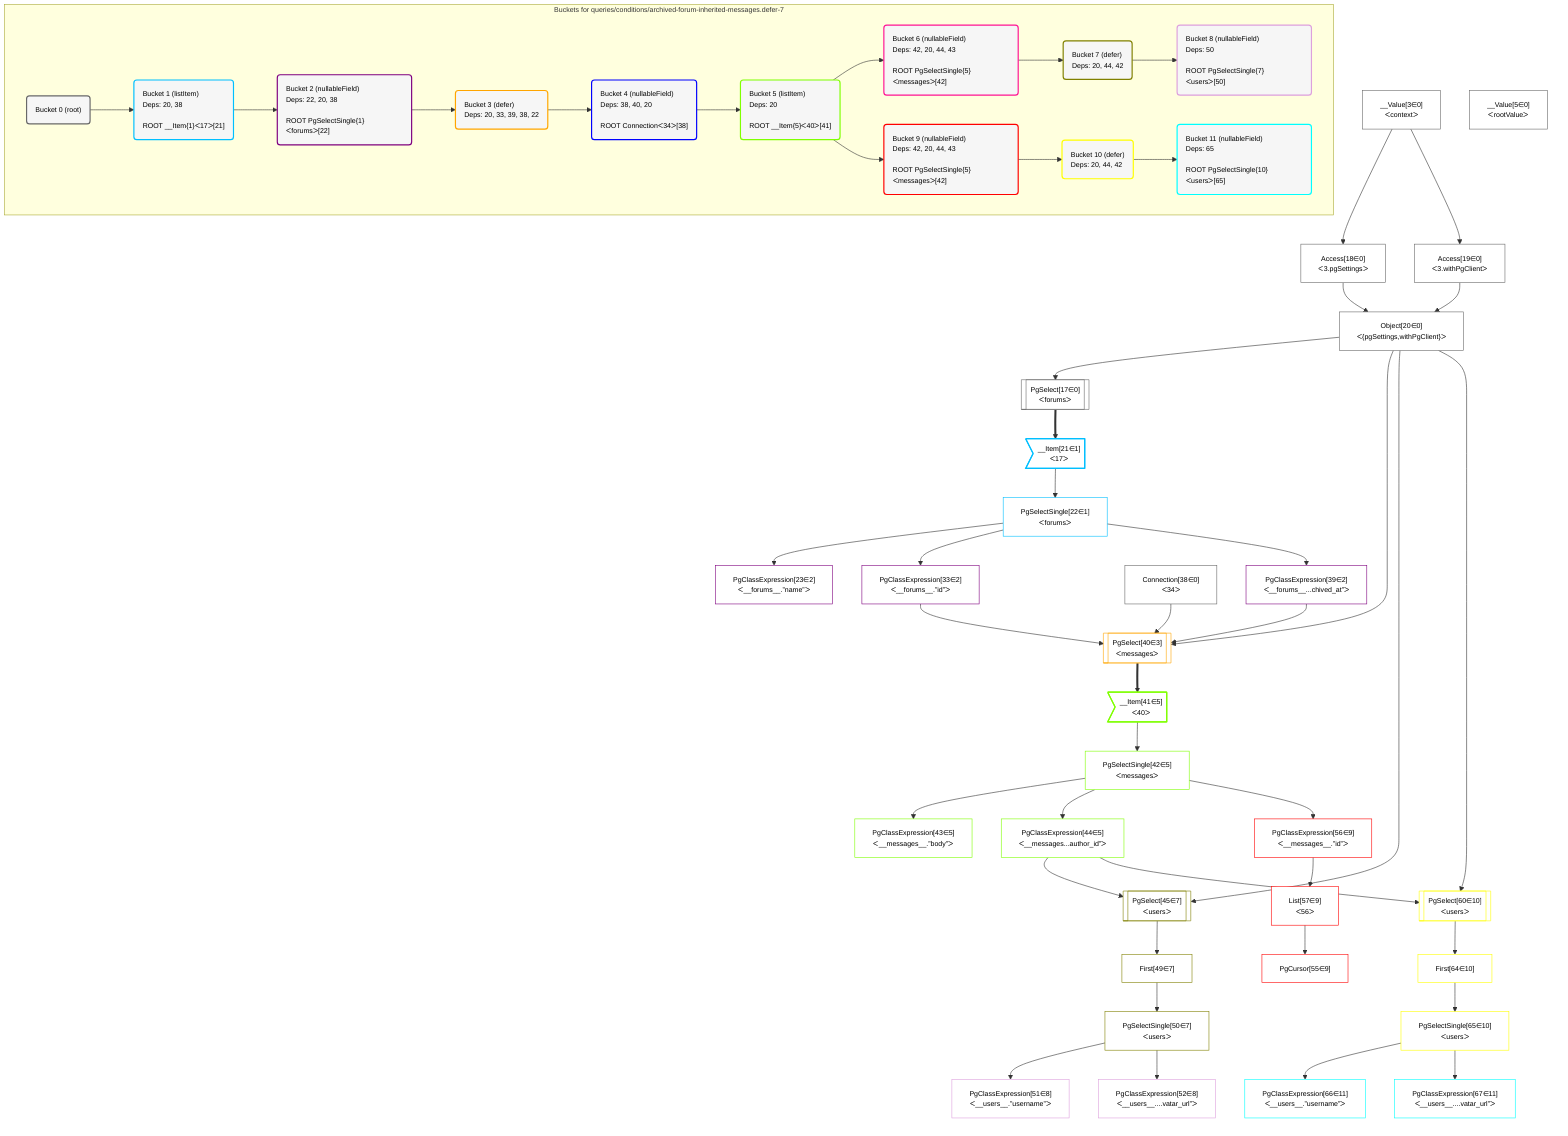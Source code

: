 %%{init: {'themeVariables': { 'fontSize': '12px'}}}%%
graph TD
    classDef path fill:#eee,stroke:#000,color:#000
    classDef plan fill:#fff,stroke-width:1px,color:#000
    classDef itemplan fill:#fff,stroke-width:2px,color:#000
    classDef sideeffectplan fill:#f00,stroke-width:2px,color:#000
    classDef bucket fill:#f6f6f6,color:#000,stroke-width:2px,text-align:left


    %% define steps
    __Value3["__Value[3∈0]<br />ᐸcontextᐳ"]:::plan
    __Value5["__Value[5∈0]<br />ᐸrootValueᐳ"]:::plan
    Access18["Access[18∈0]<br />ᐸ3.pgSettingsᐳ"]:::plan
    Access19["Access[19∈0]<br />ᐸ3.withPgClientᐳ"]:::plan
    Object20["Object[20∈0]<br />ᐸ{pgSettings,withPgClient}ᐳ"]:::plan
    PgSelect17[["PgSelect[17∈0]<br />ᐸforumsᐳ"]]:::plan
    __Item21>"__Item[21∈1]<br />ᐸ17ᐳ"]:::itemplan
    PgSelectSingle22["PgSelectSingle[22∈1]<br />ᐸforumsᐳ"]:::plan
    PgClassExpression23["PgClassExpression[23∈2]<br />ᐸ__forums__.”name”ᐳ"]:::plan
    PgClassExpression33["PgClassExpression[33∈2]<br />ᐸ__forums__.”id”ᐳ"]:::plan
    Connection38["Connection[38∈0]<br />ᐸ34ᐳ"]:::plan
    PgClassExpression39["PgClassExpression[39∈2]<br />ᐸ__forums__...chived_at”ᐳ"]:::plan
    PgSelect40[["PgSelect[40∈3]<br />ᐸmessagesᐳ"]]:::plan
    __Item41>"__Item[41∈5]<br />ᐸ40ᐳ"]:::itemplan
    PgSelectSingle42["PgSelectSingle[42∈5]<br />ᐸmessagesᐳ"]:::plan
    PgClassExpression43["PgClassExpression[43∈5]<br />ᐸ__messages__.”body”ᐳ"]:::plan
    PgClassExpression44["PgClassExpression[44∈5]<br />ᐸ__messages...author_id”ᐳ"]:::plan
    PgSelect45[["PgSelect[45∈7]<br />ᐸusersᐳ"]]:::plan
    First49["First[49∈7]"]:::plan
    PgSelectSingle50["PgSelectSingle[50∈7]<br />ᐸusersᐳ"]:::plan
    PgClassExpression51["PgClassExpression[51∈8]<br />ᐸ__users__.”username”ᐳ"]:::plan
    PgClassExpression52["PgClassExpression[52∈8]<br />ᐸ__users__....vatar_url”ᐳ"]:::plan
    PgClassExpression56["PgClassExpression[56∈9]<br />ᐸ__messages__.”id”ᐳ"]:::plan
    List57["List[57∈9]<br />ᐸ56ᐳ"]:::plan
    PgCursor55["PgCursor[55∈9]"]:::plan
    PgSelect60[["PgSelect[60∈10]<br />ᐸusersᐳ"]]:::plan
    First64["First[64∈10]"]:::plan
    PgSelectSingle65["PgSelectSingle[65∈10]<br />ᐸusersᐳ"]:::plan
    PgClassExpression66["PgClassExpression[66∈11]<br />ᐸ__users__.”username”ᐳ"]:::plan
    PgClassExpression67["PgClassExpression[67∈11]<br />ᐸ__users__....vatar_url”ᐳ"]:::plan

    %% plan dependencies
    __Value3 --> Access18
    __Value3 --> Access19
    Access18 & Access19 --> Object20
    Object20 --> PgSelect17
    PgSelect17 ==> __Item21
    __Item21 --> PgSelectSingle22
    PgSelectSingle22 --> PgClassExpression23
    PgSelectSingle22 --> PgClassExpression33
    PgSelectSingle22 --> PgClassExpression39
    Object20 & PgClassExpression33 & PgClassExpression39 & Connection38 --> PgSelect40
    PgSelect40 ==> __Item41
    __Item41 --> PgSelectSingle42
    PgSelectSingle42 --> PgClassExpression43
    PgSelectSingle42 --> PgClassExpression44
    Object20 & PgClassExpression44 --> PgSelect45
    PgSelect45 --> First49
    First49 --> PgSelectSingle50
    PgSelectSingle50 --> PgClassExpression51
    PgSelectSingle50 --> PgClassExpression52
    PgSelectSingle42 --> PgClassExpression56
    PgClassExpression56 --> List57
    List57 --> PgCursor55
    Object20 & PgClassExpression44 --> PgSelect60
    PgSelect60 --> First64
    First64 --> PgSelectSingle65
    PgSelectSingle65 --> PgClassExpression66
    PgSelectSingle65 --> PgClassExpression67

    subgraph "Buckets for queries/conditions/archived-forum-inherited-messages.defer-7"
    Bucket0("Bucket 0 (root)"):::bucket
    classDef bucket0 stroke:#696969
    class Bucket0,__Value3,__Value5,PgSelect17,Access18,Access19,Object20,Connection38 bucket0
    Bucket1("Bucket 1 (listItem)<br />Deps: 20, 38<br /><br />ROOT __Item{1}ᐸ17ᐳ[21]"):::bucket
    classDef bucket1 stroke:#00bfff
    class Bucket1,__Item21,PgSelectSingle22 bucket1
    Bucket2("Bucket 2 (nullableField)<br />Deps: 22, 20, 38<br /><br />ROOT PgSelectSingle{1}ᐸforumsᐳ[22]"):::bucket
    classDef bucket2 stroke:#7f007f
    class Bucket2,PgClassExpression23,PgClassExpression33,PgClassExpression39 bucket2
    Bucket3("Bucket 3 (defer)<br />Deps: 20, 33, 39, 38, 22"):::bucket
    classDef bucket3 stroke:#ffa500
    class Bucket3,PgSelect40 bucket3
    Bucket4("Bucket 4 (nullableField)<br />Deps: 38, 40, 20<br /><br />ROOT Connectionᐸ34ᐳ[38]"):::bucket
    classDef bucket4 stroke:#0000ff
    class Bucket4 bucket4
    Bucket5("Bucket 5 (listItem)<br />Deps: 20<br /><br />ROOT __Item{5}ᐸ40ᐳ[41]"):::bucket
    classDef bucket5 stroke:#7fff00
    class Bucket5,__Item41,PgSelectSingle42,PgClassExpression43,PgClassExpression44 bucket5
    Bucket6("Bucket 6 (nullableField)<br />Deps: 42, 20, 44, 43<br /><br />ROOT PgSelectSingle{5}ᐸmessagesᐳ[42]"):::bucket
    classDef bucket6 stroke:#ff1493
    class Bucket6 bucket6
    Bucket7("Bucket 7 (defer)<br />Deps: 20, 44, 42"):::bucket
    classDef bucket7 stroke:#808000
    class Bucket7,PgSelect45,First49,PgSelectSingle50 bucket7
    Bucket8("Bucket 8 (nullableField)<br />Deps: 50<br /><br />ROOT PgSelectSingle{7}ᐸusersᐳ[50]"):::bucket
    classDef bucket8 stroke:#dda0dd
    class Bucket8,PgClassExpression51,PgClassExpression52 bucket8
    Bucket9("Bucket 9 (nullableField)<br />Deps: 42, 20, 44, 43<br /><br />ROOT PgSelectSingle{5}ᐸmessagesᐳ[42]"):::bucket
    classDef bucket9 stroke:#ff0000
    class Bucket9,PgCursor55,PgClassExpression56,List57 bucket9
    Bucket10("Bucket 10 (defer)<br />Deps: 20, 44, 42"):::bucket
    classDef bucket10 stroke:#ffff00
    class Bucket10,PgSelect60,First64,PgSelectSingle65 bucket10
    Bucket11("Bucket 11 (nullableField)<br />Deps: 65<br /><br />ROOT PgSelectSingle{10}ᐸusersᐳ[65]"):::bucket
    classDef bucket11 stroke:#00ffff
    class Bucket11,PgClassExpression66,PgClassExpression67 bucket11
    Bucket0 --> Bucket1
    Bucket1 --> Bucket2
    Bucket2 --> Bucket3
    Bucket3 --> Bucket4
    Bucket4 --> Bucket5
    Bucket5 --> Bucket6 & Bucket9
    Bucket6 --> Bucket7
    Bucket7 --> Bucket8
    Bucket9 --> Bucket10
    Bucket10 --> Bucket11
    end